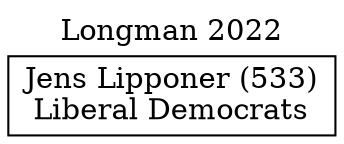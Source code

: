 // House preference flow
digraph "Jens Lipponer (533)_Longman_2022" {
	graph [label="Longman 2022" labelloc=t mclimit=10]
	node [shape=box]
	"Jens Lipponer (533)" [label="Jens Lipponer (533)
Liberal Democrats"]
}
